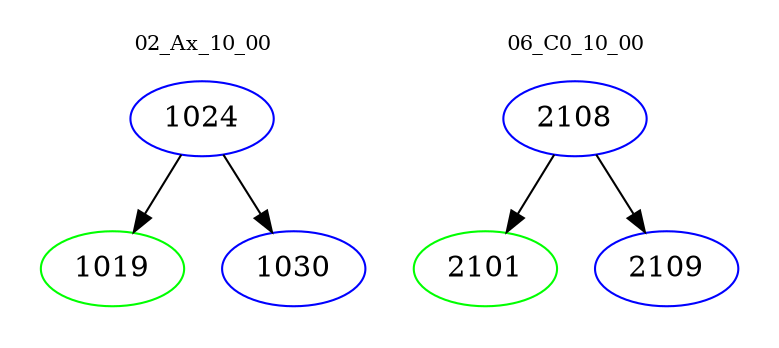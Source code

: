 digraph{
subgraph cluster_0 {
color = white
label = "02_Ax_10_00";
fontsize=10;
T0_1024 [label="1024", color="blue"]
T0_1024 -> T0_1019 [color="black"]
T0_1019 [label="1019", color="green"]
T0_1024 -> T0_1030 [color="black"]
T0_1030 [label="1030", color="blue"]
}
subgraph cluster_1 {
color = white
label = "06_C0_10_00";
fontsize=10;
T1_2108 [label="2108", color="blue"]
T1_2108 -> T1_2101 [color="black"]
T1_2101 [label="2101", color="green"]
T1_2108 -> T1_2109 [color="black"]
T1_2109 [label="2109", color="blue"]
}
}
